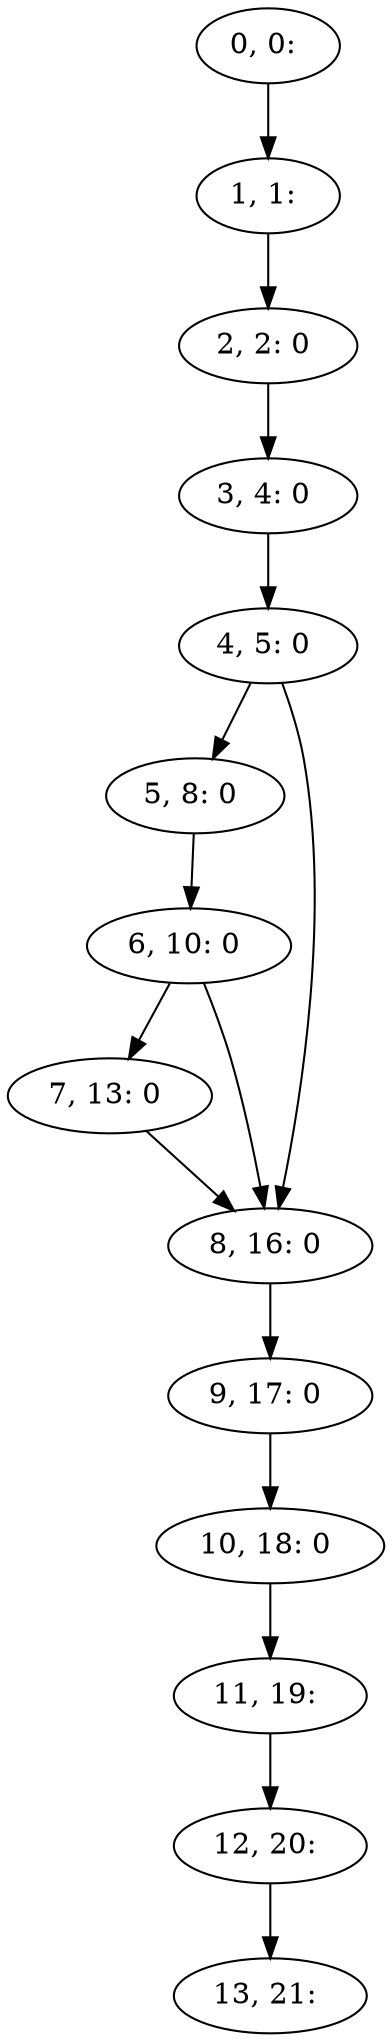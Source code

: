 digraph G {
0[label="0, 0: "];
1[label="1, 1: "];
2[label="2, 2: 0 "];
3[label="3, 4: 0 "];
4[label="4, 5: 0 "];
5[label="5, 8: 0 "];
6[label="6, 10: 0 "];
7[label="7, 13: 0 "];
8[label="8, 16: 0 "];
9[label="9, 17: 0 "];
10[label="10, 18: 0 "];
11[label="11, 19: "];
12[label="12, 20: "];
13[label="13, 21: "];
0->1 ;
1->2 ;
2->3 ;
3->4 ;
4->5 ;
4->8 ;
5->6 ;
6->7 ;
6->8 ;
7->8 ;
8->9 ;
9->10 ;
10->11 ;
11->12 ;
12->13 ;
}
